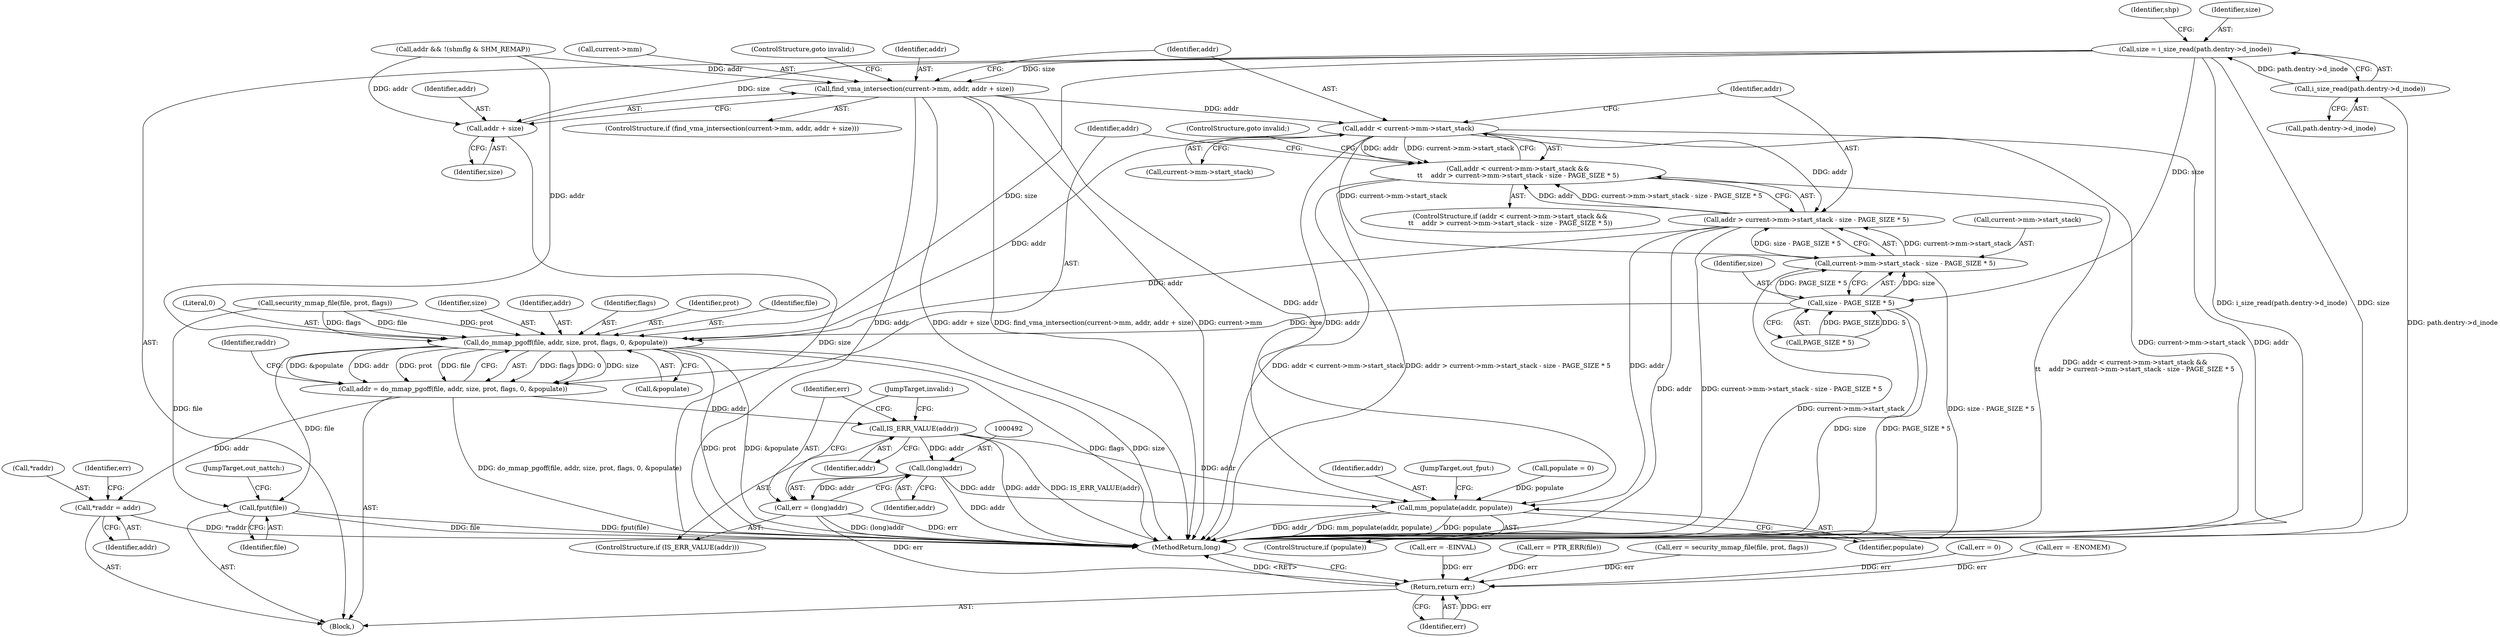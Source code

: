 digraph "0_linux_a399b29dfbaaaf91162b2dc5a5875dd51bbfa2a1_0@API" {
"1000304" [label="(Call,size = i_size_read(path.dentry->d_inode))"];
"1000306" [label="(Call,i_size_read(path.dentry->d_inode))"];
"1000436" [label="(Call,find_vma_intersection(current->mm, addr, addr + size))"];
"1000447" [label="(Call,addr < current->mm->start_stack)"];
"1000446" [label="(Call,addr < current->mm->start_stack &&\n\t\t    addr > current->mm->start_stack - size - PAGE_SIZE * 5)"];
"1000454" [label="(Call,addr > current->mm->start_stack - size - PAGE_SIZE * 5)"];
"1000470" [label="(Call,do_mmap_pgoff(file, addr, size, prot, flags, 0, &populate))"];
"1000468" [label="(Call,addr = do_mmap_pgoff(file, addr, size, prot, flags, 0, &populate))"];
"1000479" [label="(Call,*raddr = addr)"];
"1000487" [label="(Call,IS_ERR_VALUE(addr))"];
"1000491" [label="(Call,(long)addr)"];
"1000489" [label="(Call,err = (long)addr)"];
"1000545" [label="(Return,return err;)"];
"1000504" [label="(Call,mm_populate(addr, populate))"];
"1000508" [label="(Call,fput(file))"];
"1000456" [label="(Call,current->mm->start_stack - size - PAGE_SIZE * 5)"];
"1000441" [label="(Call,addr + size)"];
"1000462" [label="(Call,size - PAGE_SIZE * 5)"];
"1000483" [label="(Call,err = 0)"];
"1000509" [label="(Identifier,file)"];
"1000487" [label="(Call,IS_ERR_VALUE(addr))"];
"1000463" [label="(Identifier,size)"];
"1000457" [label="(Call,current->mm->start_stack)"];
"1000552" [label="(MethodReturn,long)"];
"1000110" [label="(Block,)"];
"1000306" [label="(Call,i_size_read(path.dentry->d_inode))"];
"1000467" [label="(ControlStructure,goto invalid;)"];
"1000479" [label="(Call,*raddr = addr)"];
"1000424" [label="(Call,addr && !(shmflg & SHM_REMAP))"];
"1000484" [label="(Identifier,err)"];
"1000468" [label="(Call,addr = do_mmap_pgoff(file, addr, size, prot, flags, 0, &populate))"];
"1000435" [label="(ControlStructure,if (find_vma_intersection(current->mm, addr, addr + size)))"];
"1000473" [label="(Identifier,size)"];
"1000472" [label="(Identifier,addr)"];
"1000475" [label="(Identifier,flags)"];
"1000442" [label="(Identifier,addr)"];
"1000315" [label="(Identifier,shp)"];
"1000447" [label="(Call,addr < current->mm->start_stack)"];
"1000504" [label="(Call,mm_populate(addr, populate))"];
"1000445" [label="(ControlStructure,if (addr < current->mm->start_stack &&\n\t\t    addr > current->mm->start_stack - size - PAGE_SIZE * 5))"];
"1000508" [label="(Call,fput(file))"];
"1000491" [label="(Call,(long)addr)"];
"1000441" [label="(Call,addr + size)"];
"1000506" [label="(Identifier,populate)"];
"1000437" [label="(Call,current->mm)"];
"1000305" [label="(Identifier,size)"];
"1000481" [label="(Identifier,raddr)"];
"1000489" [label="(Call,err = (long)addr)"];
"1000318" [label="(Call,err = -ENOMEM)"];
"1000444" [label="(ControlStructure,goto invalid;)"];
"1000462" [label="(Call,size - PAGE_SIZE * 5)"];
"1000470" [label="(Call,do_mmap_pgoff(file, addr, size, prot, flags, 0, &populate))"];
"1000474" [label="(Identifier,prot)"];
"1000304" [label="(Call,size = i_size_read(path.dentry->d_inode))"];
"1000471" [label="(Identifier,file)"];
"1000409" [label="(Call,security_mmap_file(file, prot, flags))"];
"1000480" [label="(Call,*raddr)"];
"1000486" [label="(ControlStructure,if (IS_ERR_VALUE(addr)))"];
"1000477" [label="(Call,&populate)"];
"1000431" [label="(Call,err = -EINVAL)"];
"1000352" [label="(Call,err = PTR_ERR(file))"];
"1000436" [label="(Call,find_vma_intersection(current->mm, addr, addr + size))"];
"1000307" [label="(Call,path.dentry->d_inode)"];
"1000124" [label="(Call,populate = 0)"];
"1000440" [label="(Identifier,addr)"];
"1000443" [label="(Identifier,size)"];
"1000545" [label="(Return,return err;)"];
"1000456" [label="(Call,current->mm->start_stack - size - PAGE_SIZE * 5)"];
"1000448" [label="(Identifier,addr)"];
"1000490" [label="(Identifier,err)"];
"1000407" [label="(Call,err = security_mmap_file(file, prot, flags))"];
"1000449" [label="(Call,current->mm->start_stack)"];
"1000455" [label="(Identifier,addr)"];
"1000502" [label="(ControlStructure,if (populate))"];
"1000454" [label="(Call,addr > current->mm->start_stack - size - PAGE_SIZE * 5)"];
"1000494" [label="(JumpTarget,invalid:)"];
"1000476" [label="(Literal,0)"];
"1000505" [label="(Identifier,addr)"];
"1000488" [label="(Identifier,addr)"];
"1000546" [label="(Identifier,err)"];
"1000446" [label="(Call,addr < current->mm->start_stack &&\n\t\t    addr > current->mm->start_stack - size - PAGE_SIZE * 5)"];
"1000482" [label="(Identifier,addr)"];
"1000507" [label="(JumpTarget,out_fput:)"];
"1000493" [label="(Identifier,addr)"];
"1000510" [label="(JumpTarget,out_nattch:)"];
"1000464" [label="(Call,PAGE_SIZE * 5)"];
"1000469" [label="(Identifier,addr)"];
"1000304" -> "1000110"  [label="AST: "];
"1000304" -> "1000306"  [label="CFG: "];
"1000305" -> "1000304"  [label="AST: "];
"1000306" -> "1000304"  [label="AST: "];
"1000315" -> "1000304"  [label="CFG: "];
"1000304" -> "1000552"  [label="DDG: size"];
"1000304" -> "1000552"  [label="DDG: i_size_read(path.dentry->d_inode)"];
"1000306" -> "1000304"  [label="DDG: path.dentry->d_inode"];
"1000304" -> "1000436"  [label="DDG: size"];
"1000304" -> "1000441"  [label="DDG: size"];
"1000304" -> "1000462"  [label="DDG: size"];
"1000304" -> "1000470"  [label="DDG: size"];
"1000306" -> "1000307"  [label="CFG: "];
"1000307" -> "1000306"  [label="AST: "];
"1000306" -> "1000552"  [label="DDG: path.dentry->d_inode"];
"1000436" -> "1000435"  [label="AST: "];
"1000436" -> "1000441"  [label="CFG: "];
"1000437" -> "1000436"  [label="AST: "];
"1000440" -> "1000436"  [label="AST: "];
"1000441" -> "1000436"  [label="AST: "];
"1000444" -> "1000436"  [label="CFG: "];
"1000448" -> "1000436"  [label="CFG: "];
"1000436" -> "1000552"  [label="DDG: find_vma_intersection(current->mm, addr, addr + size)"];
"1000436" -> "1000552"  [label="DDG: current->mm"];
"1000436" -> "1000552"  [label="DDG: addr"];
"1000436" -> "1000552"  [label="DDG: addr + size"];
"1000424" -> "1000436"  [label="DDG: addr"];
"1000436" -> "1000447"  [label="DDG: addr"];
"1000436" -> "1000504"  [label="DDG: addr"];
"1000447" -> "1000446"  [label="AST: "];
"1000447" -> "1000449"  [label="CFG: "];
"1000448" -> "1000447"  [label="AST: "];
"1000449" -> "1000447"  [label="AST: "];
"1000455" -> "1000447"  [label="CFG: "];
"1000446" -> "1000447"  [label="CFG: "];
"1000447" -> "1000552"  [label="DDG: current->mm->start_stack"];
"1000447" -> "1000552"  [label="DDG: addr"];
"1000447" -> "1000446"  [label="DDG: addr"];
"1000447" -> "1000446"  [label="DDG: current->mm->start_stack"];
"1000447" -> "1000454"  [label="DDG: addr"];
"1000447" -> "1000456"  [label="DDG: current->mm->start_stack"];
"1000447" -> "1000470"  [label="DDG: addr"];
"1000447" -> "1000504"  [label="DDG: addr"];
"1000446" -> "1000445"  [label="AST: "];
"1000446" -> "1000454"  [label="CFG: "];
"1000454" -> "1000446"  [label="AST: "];
"1000467" -> "1000446"  [label="CFG: "];
"1000469" -> "1000446"  [label="CFG: "];
"1000446" -> "1000552"  [label="DDG: addr < current->mm->start_stack &&\n\t\t    addr > current->mm->start_stack - size - PAGE_SIZE * 5"];
"1000446" -> "1000552"  [label="DDG: addr < current->mm->start_stack"];
"1000446" -> "1000552"  [label="DDG: addr > current->mm->start_stack - size - PAGE_SIZE * 5"];
"1000454" -> "1000446"  [label="DDG: addr"];
"1000454" -> "1000446"  [label="DDG: current->mm->start_stack - size - PAGE_SIZE * 5"];
"1000454" -> "1000456"  [label="CFG: "];
"1000455" -> "1000454"  [label="AST: "];
"1000456" -> "1000454"  [label="AST: "];
"1000454" -> "1000552"  [label="DDG: addr"];
"1000454" -> "1000552"  [label="DDG: current->mm->start_stack - size - PAGE_SIZE * 5"];
"1000456" -> "1000454"  [label="DDG: current->mm->start_stack"];
"1000456" -> "1000454"  [label="DDG: size - PAGE_SIZE * 5"];
"1000454" -> "1000470"  [label="DDG: addr"];
"1000454" -> "1000504"  [label="DDG: addr"];
"1000470" -> "1000468"  [label="AST: "];
"1000470" -> "1000477"  [label="CFG: "];
"1000471" -> "1000470"  [label="AST: "];
"1000472" -> "1000470"  [label="AST: "];
"1000473" -> "1000470"  [label="AST: "];
"1000474" -> "1000470"  [label="AST: "];
"1000475" -> "1000470"  [label="AST: "];
"1000476" -> "1000470"  [label="AST: "];
"1000477" -> "1000470"  [label="AST: "];
"1000468" -> "1000470"  [label="CFG: "];
"1000470" -> "1000552"  [label="DDG: prot"];
"1000470" -> "1000552"  [label="DDG: &populate"];
"1000470" -> "1000552"  [label="DDG: flags"];
"1000470" -> "1000552"  [label="DDG: size"];
"1000470" -> "1000468"  [label="DDG: flags"];
"1000470" -> "1000468"  [label="DDG: 0"];
"1000470" -> "1000468"  [label="DDG: size"];
"1000470" -> "1000468"  [label="DDG: &populate"];
"1000470" -> "1000468"  [label="DDG: addr"];
"1000470" -> "1000468"  [label="DDG: prot"];
"1000470" -> "1000468"  [label="DDG: file"];
"1000409" -> "1000470"  [label="DDG: file"];
"1000409" -> "1000470"  [label="DDG: prot"];
"1000409" -> "1000470"  [label="DDG: flags"];
"1000424" -> "1000470"  [label="DDG: addr"];
"1000462" -> "1000470"  [label="DDG: size"];
"1000470" -> "1000508"  [label="DDG: file"];
"1000468" -> "1000110"  [label="AST: "];
"1000469" -> "1000468"  [label="AST: "];
"1000481" -> "1000468"  [label="CFG: "];
"1000468" -> "1000552"  [label="DDG: do_mmap_pgoff(file, addr, size, prot, flags, 0, &populate)"];
"1000468" -> "1000479"  [label="DDG: addr"];
"1000468" -> "1000487"  [label="DDG: addr"];
"1000479" -> "1000110"  [label="AST: "];
"1000479" -> "1000482"  [label="CFG: "];
"1000480" -> "1000479"  [label="AST: "];
"1000482" -> "1000479"  [label="AST: "];
"1000484" -> "1000479"  [label="CFG: "];
"1000479" -> "1000552"  [label="DDG: *raddr"];
"1000487" -> "1000486"  [label="AST: "];
"1000487" -> "1000488"  [label="CFG: "];
"1000488" -> "1000487"  [label="AST: "];
"1000490" -> "1000487"  [label="CFG: "];
"1000494" -> "1000487"  [label="CFG: "];
"1000487" -> "1000552"  [label="DDG: addr"];
"1000487" -> "1000552"  [label="DDG: IS_ERR_VALUE(addr)"];
"1000487" -> "1000491"  [label="DDG: addr"];
"1000487" -> "1000504"  [label="DDG: addr"];
"1000491" -> "1000489"  [label="AST: "];
"1000491" -> "1000493"  [label="CFG: "];
"1000492" -> "1000491"  [label="AST: "];
"1000493" -> "1000491"  [label="AST: "];
"1000489" -> "1000491"  [label="CFG: "];
"1000491" -> "1000552"  [label="DDG: addr"];
"1000491" -> "1000489"  [label="DDG: addr"];
"1000491" -> "1000504"  [label="DDG: addr"];
"1000489" -> "1000486"  [label="AST: "];
"1000490" -> "1000489"  [label="AST: "];
"1000494" -> "1000489"  [label="CFG: "];
"1000489" -> "1000552"  [label="DDG: (long)addr"];
"1000489" -> "1000552"  [label="DDG: err"];
"1000489" -> "1000545"  [label="DDG: err"];
"1000545" -> "1000110"  [label="AST: "];
"1000545" -> "1000546"  [label="CFG: "];
"1000546" -> "1000545"  [label="AST: "];
"1000552" -> "1000545"  [label="CFG: "];
"1000545" -> "1000552"  [label="DDG: <RET>"];
"1000546" -> "1000545"  [label="DDG: err"];
"1000318" -> "1000545"  [label="DDG: err"];
"1000431" -> "1000545"  [label="DDG: err"];
"1000483" -> "1000545"  [label="DDG: err"];
"1000407" -> "1000545"  [label="DDG: err"];
"1000352" -> "1000545"  [label="DDG: err"];
"1000504" -> "1000502"  [label="AST: "];
"1000504" -> "1000506"  [label="CFG: "];
"1000505" -> "1000504"  [label="AST: "];
"1000506" -> "1000504"  [label="AST: "];
"1000507" -> "1000504"  [label="CFG: "];
"1000504" -> "1000552"  [label="DDG: populate"];
"1000504" -> "1000552"  [label="DDG: addr"];
"1000504" -> "1000552"  [label="DDG: mm_populate(addr, populate)"];
"1000124" -> "1000504"  [label="DDG: populate"];
"1000508" -> "1000110"  [label="AST: "];
"1000508" -> "1000509"  [label="CFG: "];
"1000509" -> "1000508"  [label="AST: "];
"1000510" -> "1000508"  [label="CFG: "];
"1000508" -> "1000552"  [label="DDG: file"];
"1000508" -> "1000552"  [label="DDG: fput(file)"];
"1000409" -> "1000508"  [label="DDG: file"];
"1000456" -> "1000462"  [label="CFG: "];
"1000457" -> "1000456"  [label="AST: "];
"1000462" -> "1000456"  [label="AST: "];
"1000456" -> "1000552"  [label="DDG: current->mm->start_stack"];
"1000456" -> "1000552"  [label="DDG: size - PAGE_SIZE * 5"];
"1000462" -> "1000456"  [label="DDG: size"];
"1000462" -> "1000456"  [label="DDG: PAGE_SIZE * 5"];
"1000441" -> "1000443"  [label="CFG: "];
"1000442" -> "1000441"  [label="AST: "];
"1000443" -> "1000441"  [label="AST: "];
"1000441" -> "1000552"  [label="DDG: size"];
"1000424" -> "1000441"  [label="DDG: addr"];
"1000462" -> "1000464"  [label="CFG: "];
"1000463" -> "1000462"  [label="AST: "];
"1000464" -> "1000462"  [label="AST: "];
"1000462" -> "1000552"  [label="DDG: size"];
"1000462" -> "1000552"  [label="DDG: PAGE_SIZE * 5"];
"1000464" -> "1000462"  [label="DDG: PAGE_SIZE"];
"1000464" -> "1000462"  [label="DDG: 5"];
}
